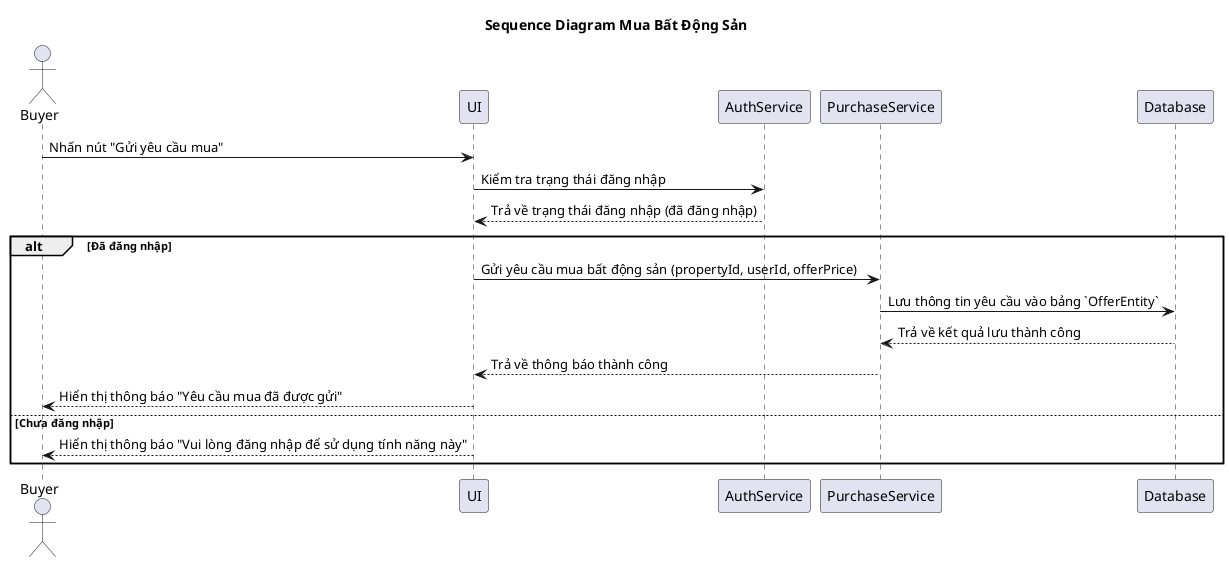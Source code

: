 @startuml
title Sequence Diagram Mua Bất Động Sản
actor Buyer
participant UI
participant AuthService
participant PurchaseService
participant Database

Buyer -> UI: Nhấn nút "Gửi yêu cầu mua"
UI -> AuthService: Kiểm tra trạng thái đăng nhập
AuthService --> UI: Trả về trạng thái đăng nhập (đã đăng nhập)

alt Đã đăng nhập
    UI -> PurchaseService: Gửi yêu cầu mua bất động sản (propertyId, userId, offerPrice)
    PurchaseService -> Database: Lưu thông tin yêu cầu vào bảng `OfferEntity`
    Database --> PurchaseService: Trả về kết quả lưu thành công
    PurchaseService --> UI: Trả về thông báo thành công
    UI --> Buyer: Hiển thị thông báo "Yêu cầu mua đã được gửi"
else Chưa đăng nhập
    UI --> Buyer: Hiển thị thông báo "Vui lòng đăng nhập để sử dụng tính năng này"
end
@enduml